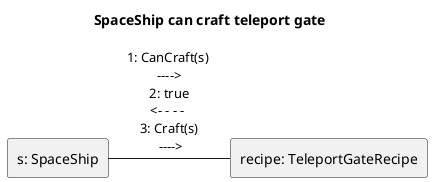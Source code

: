 @startuml
rectangle "s: SpaceShip" as s
rectangle "recipe: TeleportGateRecipe" as recipe

title SpaceShip can craft teleport gate 

s -right- recipe: 1: CanCraft(s) \n ----> \n 2: true \n <- - - -  \n 3: Craft(s) \n ---->


@enduml